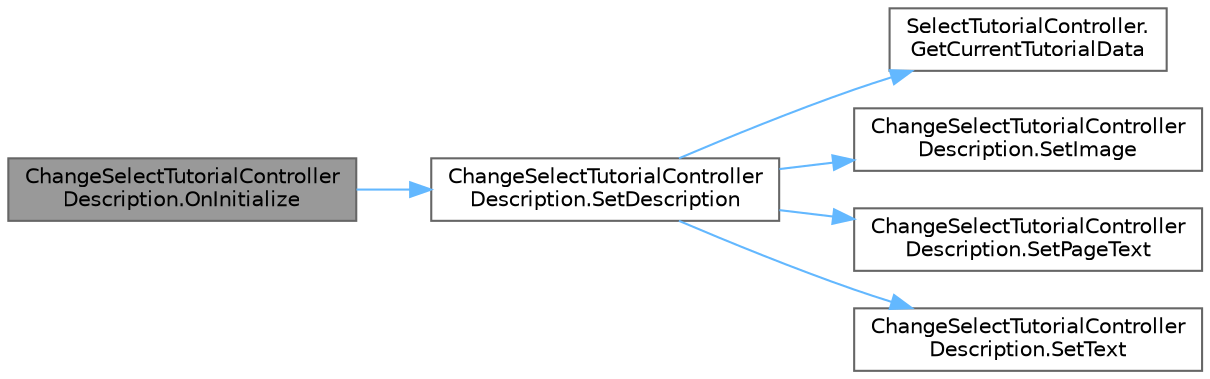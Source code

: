 digraph "ChangeSelectTutorialControllerDescription.OnInitialize"
{
 // LATEX_PDF_SIZE
  bgcolor="transparent";
  edge [fontname=Helvetica,fontsize=10,labelfontname=Helvetica,labelfontsize=10];
  node [fontname=Helvetica,fontsize=10,shape=box,height=0.2,width=0.4];
  rankdir="LR";
  Node1 [id="Node000001",label="ChangeSelectTutorialController\lDescription.OnInitialize",height=0.2,width=0.4,color="gray40", fillcolor="grey60", style="filled", fontcolor="black",tooltip=" "];
  Node1 -> Node2 [id="edge1_Node000001_Node000002",color="steelblue1",style="solid",tooltip=" "];
  Node2 [id="Node000002",label="ChangeSelectTutorialController\lDescription.SetDescription",height=0.2,width=0.4,color="grey40", fillcolor="white", style="filled",URL="$class_change_select_tutorial_controller_description.html#a277d22ac5abe9256faf2ffe23544ba5d",tooltip=" "];
  Node2 -> Node3 [id="edge2_Node000002_Node000003",color="steelblue1",style="solid",tooltip=" "];
  Node3 [id="Node000003",label="SelectTutorialController.\lGetCurrentTutorialData",height=0.2,width=0.4,color="grey40", fillcolor="white", style="filled",URL="$class_select_tutorial_controller.html#a666b1e3080caadaae616ccff3300d908",tooltip="現在のチュートリアル情報を取得"];
  Node2 -> Node4 [id="edge3_Node000002_Node000004",color="steelblue1",style="solid",tooltip=" "];
  Node4 [id="Node000004",label="ChangeSelectTutorialController\lDescription.SetImage",height=0.2,width=0.4,color="grey40", fillcolor="white", style="filled",URL="$class_change_select_tutorial_controller_description.html#ae3703b76d3f6f9b9e5ea2912ea37dfce",tooltip=" "];
  Node2 -> Node5 [id="edge4_Node000002_Node000005",color="steelblue1",style="solid",tooltip=" "];
  Node5 [id="Node000005",label="ChangeSelectTutorialController\lDescription.SetPageText",height=0.2,width=0.4,color="grey40", fillcolor="white", style="filled",URL="$class_change_select_tutorial_controller_description.html#a0230ccdab34e3d94285565ed314598de",tooltip=" "];
  Node2 -> Node6 [id="edge5_Node000002_Node000006",color="steelblue1",style="solid",tooltip=" "];
  Node6 [id="Node000006",label="ChangeSelectTutorialController\lDescription.SetText",height=0.2,width=0.4,color="grey40", fillcolor="white", style="filled",URL="$class_change_select_tutorial_controller_description.html#aeb9463869c7ed572c4bf5845fabb859a",tooltip=" "];
}
